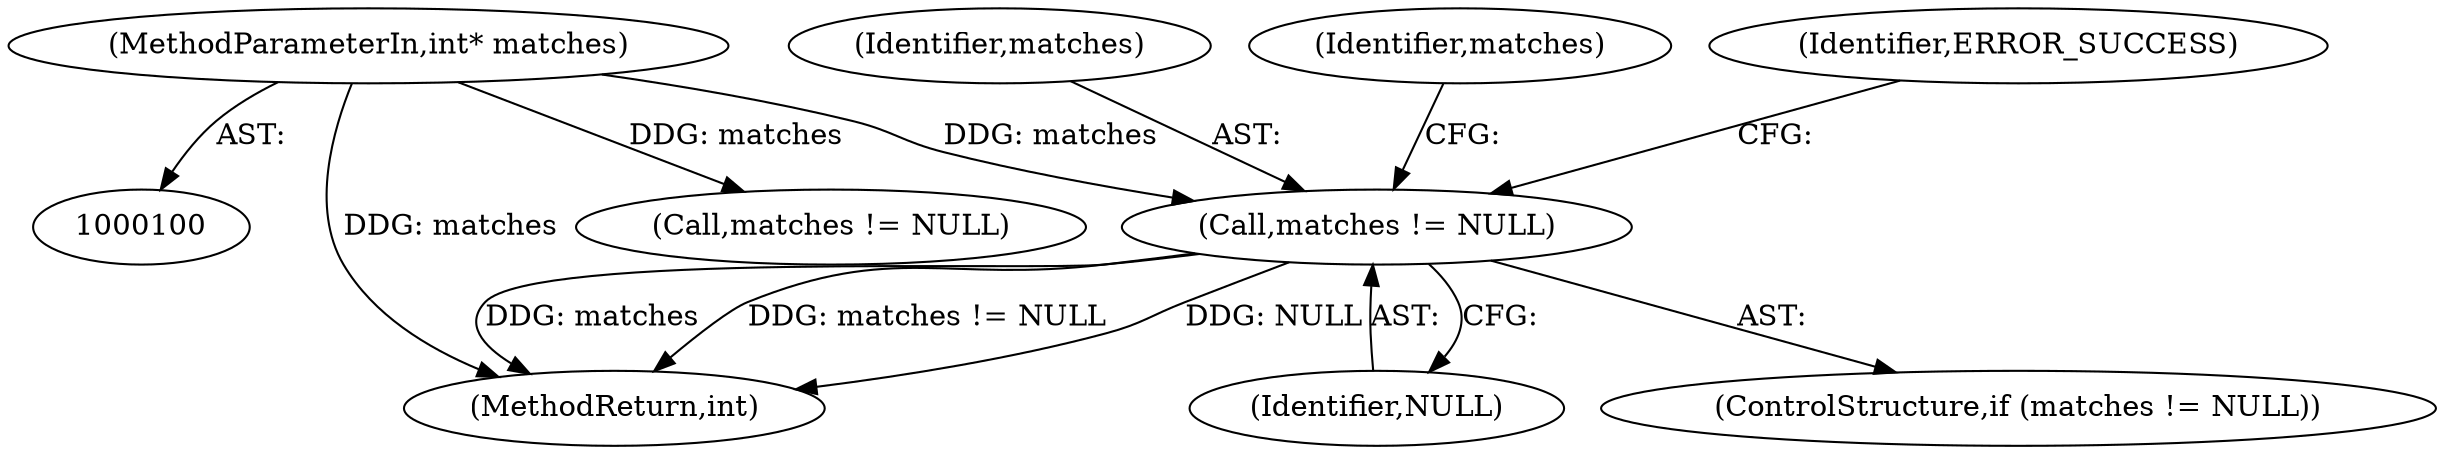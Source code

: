 digraph "0_yara_992480c30f75943e9cd6245bb2015c7737f9b661@pointer" {
"1000236" [label="(Call,matches != NULL)"];
"1000108" [label="(MethodParameterIn,int* matches)"];
"1000238" [label="(Identifier,NULL)"];
"1000452" [label="(MethodReturn,int)"];
"1000237" [label="(Identifier,matches)"];
"1000442" [label="(Call,matches != NULL)"];
"1000235" [label="(ControlStructure,if (matches != NULL))"];
"1000236" [label="(Call,matches != NULL)"];
"1000108" [label="(MethodParameterIn,int* matches)"];
"1000241" [label="(Identifier,matches)"];
"1000244" [label="(Identifier,ERROR_SUCCESS)"];
"1000236" -> "1000235"  [label="AST: "];
"1000236" -> "1000238"  [label="CFG: "];
"1000237" -> "1000236"  [label="AST: "];
"1000238" -> "1000236"  [label="AST: "];
"1000241" -> "1000236"  [label="CFG: "];
"1000244" -> "1000236"  [label="CFG: "];
"1000236" -> "1000452"  [label="DDG: matches"];
"1000236" -> "1000452"  [label="DDG: matches != NULL"];
"1000236" -> "1000452"  [label="DDG: NULL"];
"1000108" -> "1000236"  [label="DDG: matches"];
"1000108" -> "1000100"  [label="AST: "];
"1000108" -> "1000452"  [label="DDG: matches"];
"1000108" -> "1000442"  [label="DDG: matches"];
}
